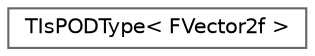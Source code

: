 digraph "Graphical Class Hierarchy"
{
 // INTERACTIVE_SVG=YES
 // LATEX_PDF_SIZE
  bgcolor="transparent";
  edge [fontname=Helvetica,fontsize=10,labelfontname=Helvetica,labelfontsize=10];
  node [fontname=Helvetica,fontsize=10,shape=box,height=0.2,width=0.4];
  rankdir="LR";
  Node0 [id="Node000000",label="TIsPODType\< FVector2f \>",height=0.2,width=0.4,color="grey40", fillcolor="white", style="filled",URL="$dc/da0/structTIsPODType_3_01FVector2f_01_4.html",tooltip=" "];
}
